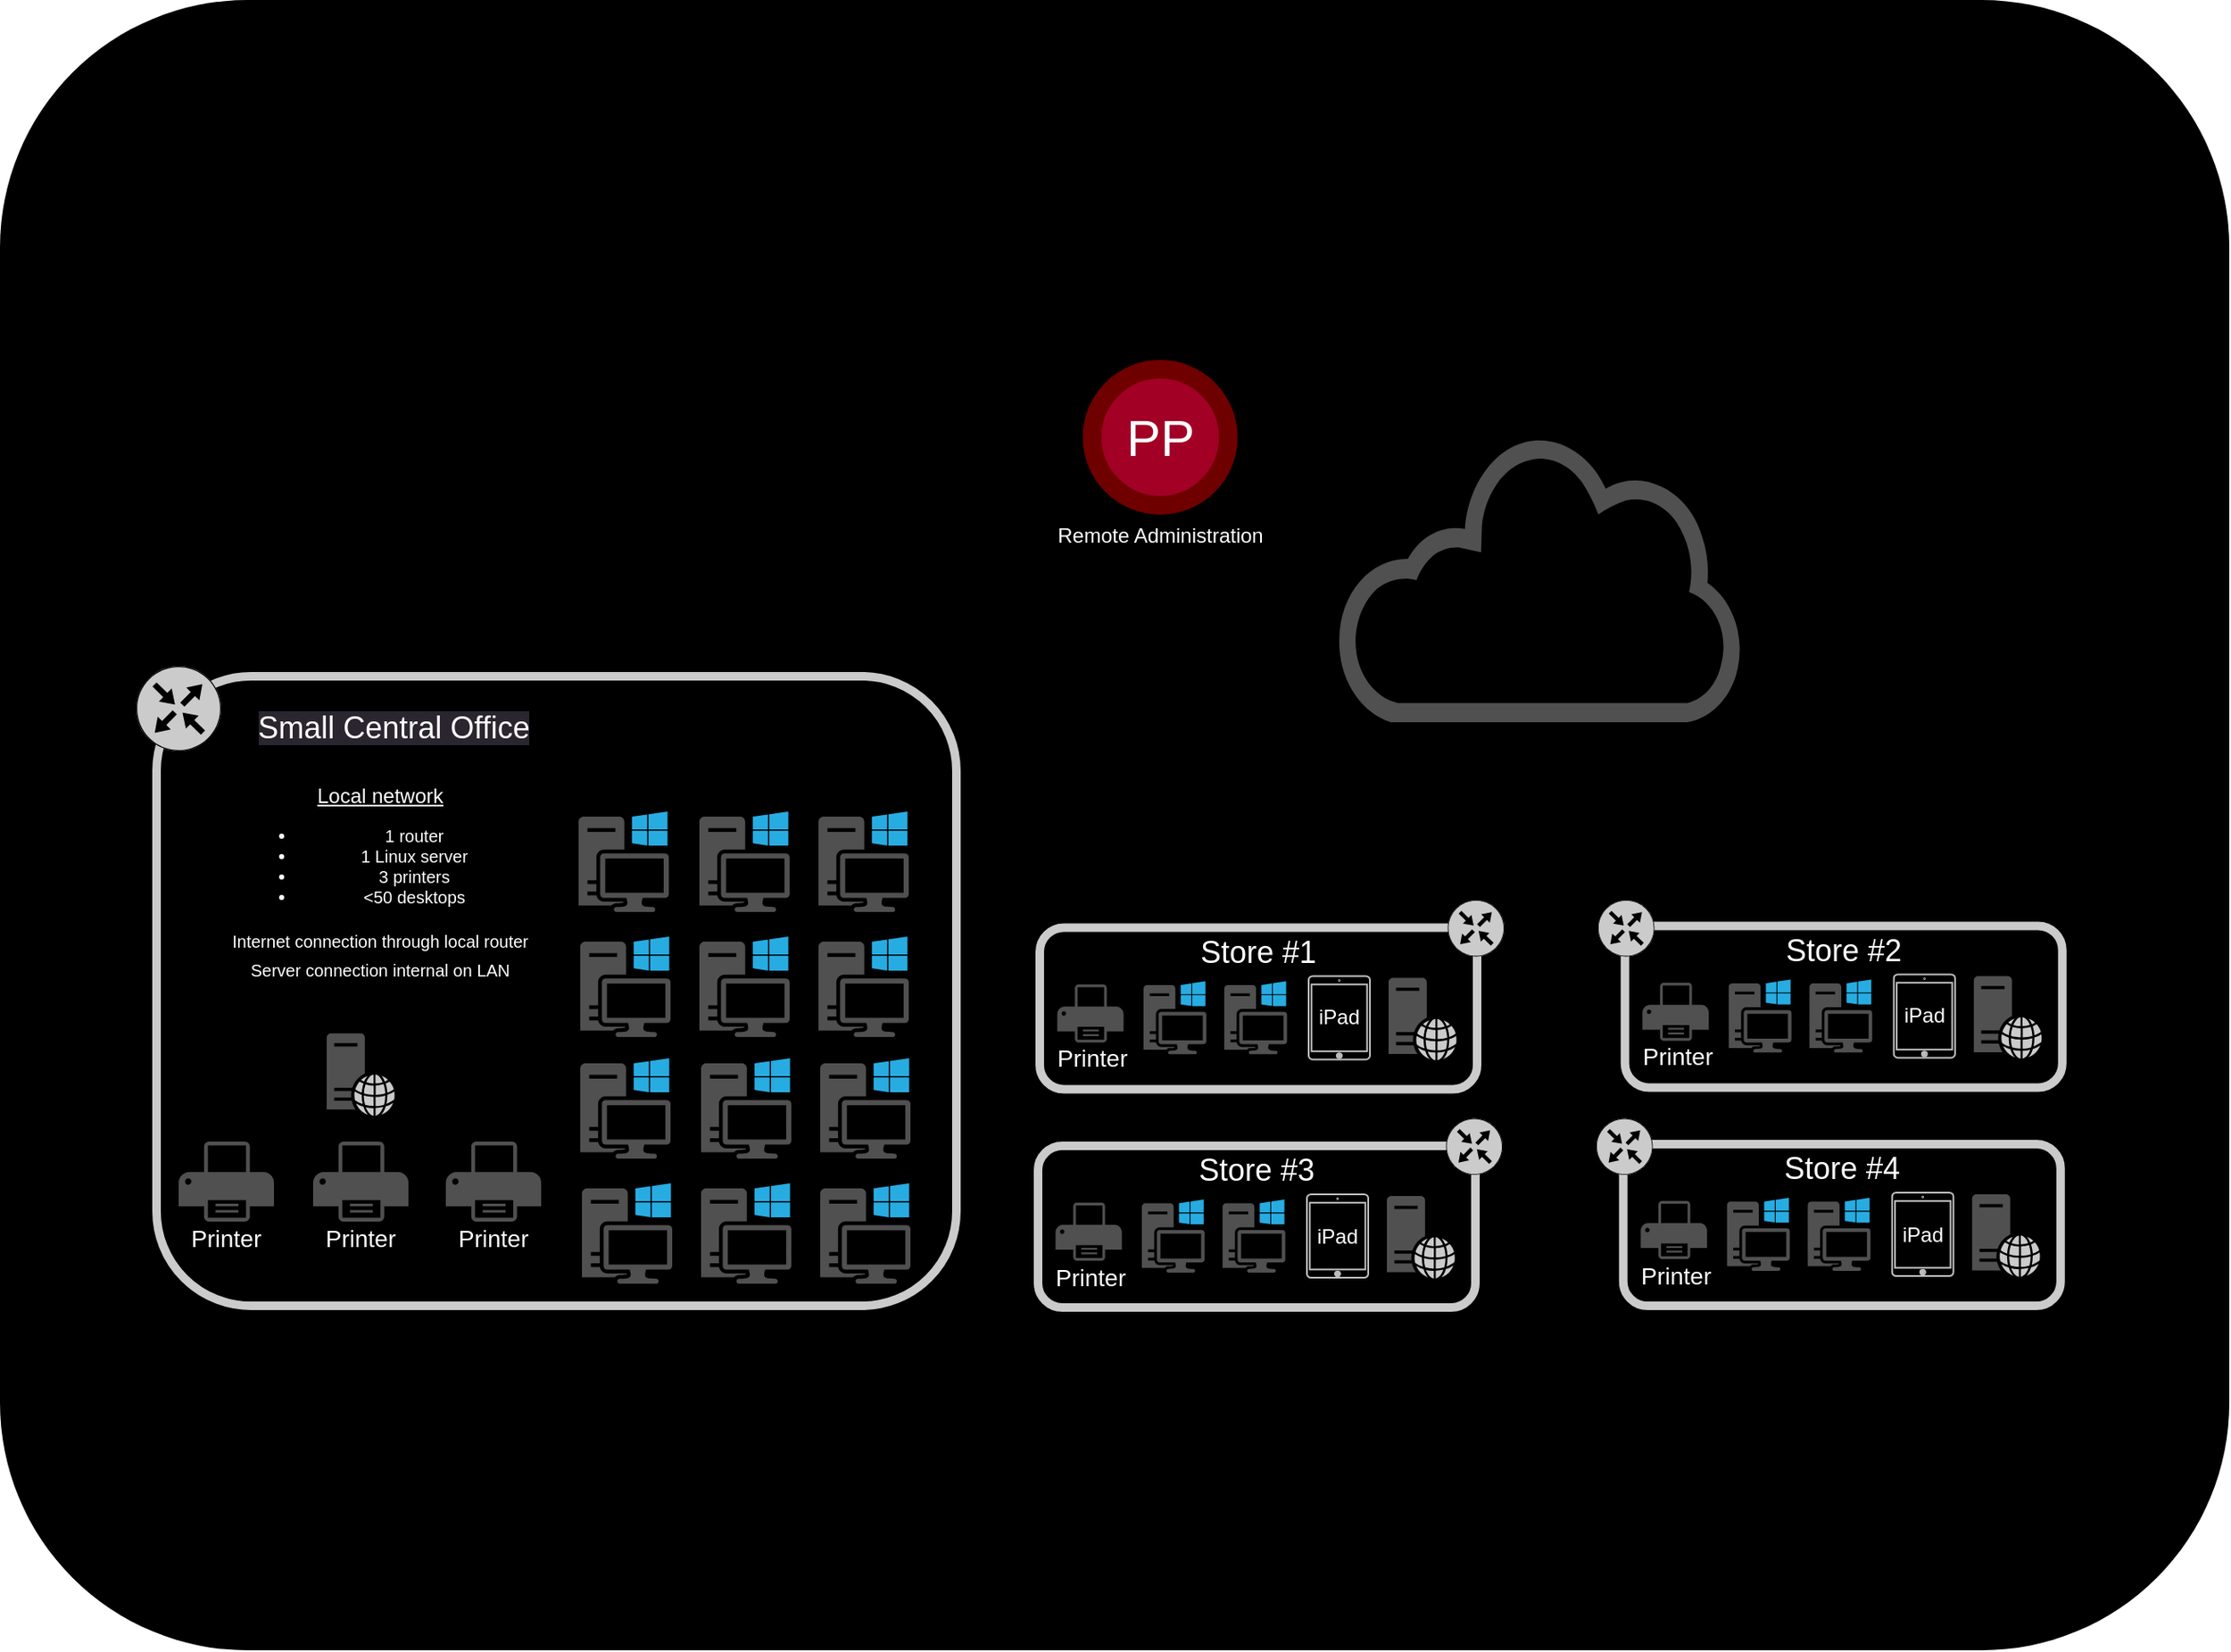 <mxfile>
    <diagram id="j8pm7qa9IiimDFJe2ZHl" name="Page-1">
        <mxGraphModel dx="1664" dy="1126" grid="1" gridSize="10" guides="1" tooltips="1" connect="1" arrows="1" fold="1" page="1" pageScale="1" pageWidth="850" pageHeight="1100" math="0" shadow="0">
            <root>
                <mxCell id="0"/>
                <mxCell id="1" parent="0"/>
                <mxCell id="280" value="" style="rounded=1;whiteSpace=wrap;html=1;labelBackgroundColor=none;fillStyle=solid;gradientDirection=radial;fillColor=#000000;strokeColor=none;" vertex="1" parent="1">
                    <mxGeometry x="260" y="290" width="1310" height="970" as="geometry"/>
                </mxCell>
                <mxCell id="83" value="" style="rounded=1;whiteSpace=wrap;html=1;strokeColor=#cccbcb;strokeWidth=5;fontSize=12;fontColor=#FFFFFF;fillColor=#000000;" parent="1" vertex="1">
                    <mxGeometry x="352" y="687.5" width="470" height="370" as="geometry"/>
                </mxCell>
                <mxCell id="39" value="" style="sketch=0;points=[[0.5,0,0],[1,0.5,0],[0.5,1,0],[0,0.5,0],[0.145,0.145,0],[0.856,0.145,0],[0.855,0.856,0],[0.145,0.855,0]];verticalLabelPosition=bottom;html=1;verticalAlign=top;aspect=fixed;align=center;pointerEvents=1;shape=mxgraph.cisco19.rect;prIcon=router;fillColor=#cccbcb;strokeColor=none;strokeWidth=11;fontSize=20;fontColor=#FFFFFF;" parent="1" vertex="1">
                    <mxGeometry x="340" y="681.5" width="50" height="50" as="geometry"/>
                </mxCell>
                <mxCell id="30" value="" style="sketch=0;pointerEvents=1;shadow=0;dashed=0;html=1;strokeColor=none;fillColor=#505050;labelPosition=center;verticalLabelPosition=bottom;verticalAlign=top;outlineConnect=0;align=center;shape=mxgraph.office.devices.workstation_pc;strokeWidth=11;fontSize=20;fontColor=#FFFFFF;" parent="1" vertex="1">
                    <mxGeometry x="602" y="985.5" width="53" height="59" as="geometry"/>
                </mxCell>
                <mxCell id="31" value="" style="sketch=0;pointerEvents=1;shadow=0;dashed=0;html=1;strokeColor=none;fillColor=#505050;labelPosition=center;verticalLabelPosition=bottom;verticalAlign=top;outlineConnect=0;align=center;shape=mxgraph.office.devices.workstation_pc;strokeWidth=11;fontSize=20;fontColor=#FFFFFF;" parent="1" vertex="1">
                    <mxGeometry x="672" y="985.5" width="53" height="59" as="geometry"/>
                </mxCell>
                <mxCell id="32" value="" style="sketch=0;pointerEvents=1;shadow=0;dashed=0;html=1;strokeColor=none;fillColor=#505050;labelPosition=center;verticalLabelPosition=bottom;verticalAlign=top;outlineConnect=0;align=center;shape=mxgraph.office.devices.workstation_pc;strokeWidth=11;fontSize=20;fontColor=#FFFFFF;" parent="1" vertex="1">
                    <mxGeometry x="742" y="985.5" width="53" height="59" as="geometry"/>
                </mxCell>
                <mxCell id="33" value="" style="sketch=0;pointerEvents=1;shadow=0;dashed=0;html=1;strokeColor=none;fillColor=#505050;labelPosition=center;verticalLabelPosition=bottom;verticalAlign=top;outlineConnect=0;align=center;shape=mxgraph.office.devices.workstation_pc;strokeWidth=11;fontSize=20;fontColor=#FFFFFF;" parent="1" vertex="1">
                    <mxGeometry x="742" y="912" width="53" height="59" as="geometry"/>
                </mxCell>
                <mxCell id="34" value="" style="sketch=0;pointerEvents=1;shadow=0;dashed=0;html=1;strokeColor=none;fillColor=#505050;labelPosition=center;verticalLabelPosition=bottom;verticalAlign=top;outlineConnect=0;align=center;shape=mxgraph.office.devices.workstation_pc;strokeWidth=11;fontSize=20;fontColor=#FFFFFF;" parent="1" vertex="1">
                    <mxGeometry x="672" y="912" width="53" height="59" as="geometry"/>
                </mxCell>
                <mxCell id="35" value="" style="sketch=0;pointerEvents=1;shadow=0;dashed=0;html=1;strokeColor=none;fillColor=#505050;labelPosition=center;verticalLabelPosition=bottom;verticalAlign=top;outlineConnect=0;align=center;shape=mxgraph.office.devices.workstation_pc;strokeWidth=11;fontSize=20;fontColor=#FFFFFF;" parent="1" vertex="1">
                    <mxGeometry x="601" y="912" width="53" height="59" as="geometry"/>
                </mxCell>
                <mxCell id="36" value="&lt;span style=&quot;color: rgb(255, 255, 255); font-family: Helvetica; font-size: 18px; font-style: normal; font-variant-ligatures: normal; font-variant-caps: normal; font-weight: 400; letter-spacing: normal; orphans: 2; text-align: center; text-indent: 0px; text-transform: none; widows: 2; word-spacing: 0px; -webkit-text-stroke-width: 0px; background-color: rgb(42, 37, 47); text-decoration-thickness: initial; text-decoration-style: initial; text-decoration-color: initial; float: none; display: inline !important;&quot;&gt;Small Central Office&lt;/span&gt;" style="text;html=1;strokeColor=none;fillColor=none;align=center;verticalAlign=middle;whiteSpace=wrap;rounded=0;strokeWidth=11;fontSize=20;fontColor=#FFFFFF;" parent="1" vertex="1">
                    <mxGeometry x="396.25" y="696.5" width="190.5" height="40" as="geometry"/>
                </mxCell>
                <mxCell id="69" value="" style="sketch=0;pointerEvents=1;shadow=0;dashed=0;html=1;strokeColor=none;fillColor=#505050;labelPosition=center;verticalLabelPosition=bottom;verticalAlign=top;outlineConnect=0;align=center;shape=mxgraph.office.devices.workstation_pc;strokeWidth=11;fontSize=20;fontColor=#FFFFFF;" parent="1" vertex="1">
                    <mxGeometry x="601" y="840.5" width="53" height="59" as="geometry"/>
                </mxCell>
                <mxCell id="70" value="" style="sketch=0;pointerEvents=1;shadow=0;dashed=0;html=1;strokeColor=none;fillColor=#505050;labelPosition=center;verticalLabelPosition=bottom;verticalAlign=top;outlineConnect=0;align=center;shape=mxgraph.office.devices.workstation_pc;strokeWidth=11;fontSize=20;fontColor=#FFFFFF;" parent="1" vertex="1">
                    <mxGeometry x="671" y="840.5" width="53" height="59" as="geometry"/>
                </mxCell>
                <mxCell id="71" value="" style="sketch=0;pointerEvents=1;shadow=0;dashed=0;html=1;strokeColor=none;fillColor=#505050;labelPosition=center;verticalLabelPosition=bottom;verticalAlign=top;outlineConnect=0;align=center;shape=mxgraph.office.devices.workstation_pc;strokeWidth=11;fontSize=20;fontColor=#FFFFFF;" parent="1" vertex="1">
                    <mxGeometry x="741" y="840.5" width="53" height="59" as="geometry"/>
                </mxCell>
                <mxCell id="72" value="" style="sketch=0;pointerEvents=1;shadow=0;dashed=0;html=1;strokeColor=none;fillColor=#505050;labelPosition=center;verticalLabelPosition=bottom;verticalAlign=top;outlineConnect=0;align=center;shape=mxgraph.office.devices.workstation_pc;strokeWidth=11;fontSize=20;fontColor=#FFFFFF;" parent="1" vertex="1">
                    <mxGeometry x="741" y="767" width="53" height="59" as="geometry"/>
                </mxCell>
                <mxCell id="73" value="" style="sketch=0;pointerEvents=1;shadow=0;dashed=0;html=1;strokeColor=none;fillColor=#505050;labelPosition=center;verticalLabelPosition=bottom;verticalAlign=top;outlineConnect=0;align=center;shape=mxgraph.office.devices.workstation_pc;strokeWidth=11;fontSize=20;fontColor=#FFFFFF;" parent="1" vertex="1">
                    <mxGeometry x="671" y="767" width="53" height="59" as="geometry"/>
                </mxCell>
                <mxCell id="74" value="" style="sketch=0;pointerEvents=1;shadow=0;dashed=0;html=1;strokeColor=none;fillColor=#505050;labelPosition=center;verticalLabelPosition=bottom;verticalAlign=top;outlineConnect=0;align=center;shape=mxgraph.office.devices.workstation_pc;strokeWidth=11;fontSize=20;fontColor=#FFFFFF;" parent="1" vertex="1">
                    <mxGeometry x="600" y="767" width="53" height="59" as="geometry"/>
                </mxCell>
                <mxCell id="80" value="&lt;font style=&quot;&quot;&gt;&lt;font style=&quot;font-size: 12px;&quot;&gt;&lt;u&gt;Local network&lt;/u&gt;&lt;/font&gt;&lt;br&gt;&lt;ul style=&quot;font-size: 10px;&quot;&gt;&lt;li&gt;&lt;font style=&quot;font-size: 10px;&quot;&gt;1 router&lt;/font&gt;&lt;/li&gt;&lt;li&gt;&lt;font style=&quot;font-size: 10px;&quot;&gt;1 Linux server&lt;/font&gt;&lt;/li&gt;&lt;li&gt;&lt;font style=&quot;font-size: 10px;&quot;&gt;3 printers&lt;/font&gt;&lt;/li&gt;&lt;li&gt;&lt;font style=&quot;font-size: 10px;&quot;&gt;&amp;lt;50 desktops&lt;/font&gt;&lt;/li&gt;&lt;/ul&gt;&lt;span style=&quot;font-size: 10px;&quot;&gt;Internet connection through local router&lt;/span&gt;&lt;br&gt;&lt;font style=&quot;font-size: 10px;&quot;&gt;Server connection internal on LAN&lt;/font&gt;&lt;/font&gt;" style="text;html=1;strokeColor=none;fillColor=none;align=center;verticalAlign=middle;whiteSpace=wrap;rounded=0;strokeWidth=11;fontSize=14;fontColor=#FFFFFF;" parent="1" vertex="1">
                    <mxGeometry x="371" y="712.5" width="225" height="190" as="geometry"/>
                </mxCell>
                <mxCell id="26" value="" style="sketch=0;pointerEvents=1;shadow=0;dashed=0;html=1;strokeColor=none;fillColor=#505050;labelPosition=center;verticalLabelPosition=bottom;outlineConnect=0;verticalAlign=top;align=left;shape=mxgraph.office.clouds.cloud;strokeWidth=11;fontSize=20;fontColor=#FFFFFF;fillStyle=auto;gradientColor=none;gradientDirection=radial;" parent="1" vertex="1">
                    <mxGeometry x="1046.15" y="546.55" width="240" height="167.95" as="geometry"/>
                </mxCell>
                <mxCell id="202" value="" style="edgeStyle=segmentEdgeStyle;endArrow=classic;html=1;rounded=1;endSize=8;startSize=8;fontSize=12;fontColor=#FFFFFF;elbow=vertical;entryX=0.5;entryY=0;entryDx=0;entryDy=0;entryPerimeter=0;startArrow=classic;startFill=1;" parent="1" source="26" target="39" edge="1">
                    <mxGeometry width="50" height="50" relative="1" as="geometry">
                        <mxPoint x="760" y="490" as="sourcePoint"/>
                        <mxPoint x="1120" y="290" as="targetPoint"/>
                        <Array as="points">
                            <mxPoint x="750" y="640"/>
                            <mxPoint x="365" y="640"/>
                        </Array>
                    </mxGeometry>
                </mxCell>
                <mxCell id="212" value="" style="rounded=1;whiteSpace=wrap;html=1;strokeColor=#cccbcb;strokeWidth=5;fontSize=12;fontColor=#FFFFFF;fillColor=#000000;" vertex="1" parent="1">
                    <mxGeometry x="1213.87" y="962.5" width="257" height="95" as="geometry"/>
                </mxCell>
                <mxCell id="213" value="" style="sketch=0;points=[[0.5,0,0],[1,0.5,0],[0.5,1,0],[0,0.5,0],[0.145,0.145,0],[0.856,0.145,0],[0.855,0.856,0],[0.145,0.855,0]];verticalLabelPosition=bottom;html=1;verticalAlign=top;aspect=fixed;align=center;pointerEvents=1;shape=mxgraph.cisco19.rect;prIcon=router;fillColor=#cccbcb;strokeColor=none;strokeWidth=11;fontSize=20;fontColor=#FFFFFF;" vertex="1" parent="1">
                    <mxGeometry x="1198" y="947.28" width="33.221" height="33.221" as="geometry"/>
                </mxCell>
                <mxCell id="214" value="" style="sketch=0;pointerEvents=1;shadow=0;dashed=0;html=1;strokeColor=none;fillColor=#505050;labelPosition=center;verticalLabelPosition=bottom;verticalAlign=top;outlineConnect=0;align=center;shape=mxgraph.office.servers.web_server_ghosted;rounded=1;strokeWidth=5;fontSize=12;fontColor=#FFFFFF;" vertex="1" parent="1">
                    <mxGeometry x="1418.87" y="991.99" width="40" height="48.51" as="geometry"/>
                </mxCell>
                <mxCell id="215" value="&lt;span style=&quot;color: rgb(255, 255, 255); font-family: Helvetica; font-size: 18px; font-style: normal; font-variant-ligatures: normal; font-variant-caps: normal; font-weight: 400; letter-spacing: normal; orphans: 2; text-align: center; text-indent: 0px; text-transform: none; widows: 2; word-spacing: 0px; -webkit-text-stroke-width: 0px; text-decoration-thickness: initial; text-decoration-style: initial; text-decoration-color: initial; float: none; display: inline !important;&quot;&gt;Store #4&lt;/span&gt;" style="text;html=1;strokeColor=none;fillColor=none;align=center;verticalAlign=middle;whiteSpace=wrap;rounded=0;strokeWidth=11;fontSize=20;fontColor=#FFFFFF;" vertex="1" parent="1">
                    <mxGeometry x="1247.12" y="956" width="190.5" height="40" as="geometry"/>
                </mxCell>
                <mxCell id="216" value="" style="sketch=0;pointerEvents=1;shadow=0;dashed=0;html=1;strokeColor=none;fillColor=#505050;labelPosition=center;verticalLabelPosition=bottom;verticalAlign=top;outlineConnect=0;align=center;shape=mxgraph.office.devices.printer;strokeWidth=11;fontSize=20;fontColor=#FFFFFF;" vertex="1" parent="1">
                    <mxGeometry x="1224.14" y="995.864" width="38.973" height="34.182" as="geometry"/>
                </mxCell>
                <mxCell id="217" value="&lt;span style=&quot;font-size: 14px;&quot;&gt;Printer&lt;/span&gt;" style="text;html=1;strokeColor=none;fillColor=none;align=center;verticalAlign=middle;whiteSpace=wrap;rounded=0;strokeWidth=11;fontSize=20;fontColor=#FFFFFF;" vertex="1" parent="1">
                    <mxGeometry x="1224.14" y="1025.682" width="41.757" height="21.818" as="geometry"/>
                </mxCell>
                <mxCell id="218" value="" style="sketch=0;pointerEvents=1;shadow=0;dashed=0;html=1;strokeColor=none;fillColor=#505050;labelPosition=center;verticalLabelPosition=bottom;verticalAlign=top;outlineConnect=0;align=center;shape=mxgraph.office.devices.workstation_pc;strokeWidth=11;fontSize=20;fontColor=#FFFFFF;" vertex="1" parent="1">
                    <mxGeometry x="1322.269" y="994.045" width="36.885" height="42.909" as="geometry"/>
                </mxCell>
                <mxCell id="219" value="" style="sketch=0;pointerEvents=1;shadow=0;dashed=0;html=1;strokeColor=none;fillColor=#505050;labelPosition=center;verticalLabelPosition=bottom;verticalAlign=top;outlineConnect=0;align=center;shape=mxgraph.office.devices.workstation_pc;strokeWidth=11;fontSize=20;fontColor=#FFFFFF;" vertex="1" parent="1">
                    <mxGeometry x="1274.856" y="994.045" width="36.885" height="42.909" as="geometry"/>
                </mxCell>
                <mxCell id="220" value="" style="html=1;verticalLabelPosition=bottom;labelBackgroundColor=#ffffff;verticalAlign=top;shadow=0;dashed=0;strokeWidth=1;shape=mxgraph.ios7.misc.ipad7inch;strokeColor=#c0c0c0;rounded=1;fontSize=12;fontColor=#FFFFFF;fillColor=none;" vertex="1" parent="1">
                    <mxGeometry x="1371.87" y="991" width="36" height="49" as="geometry"/>
                </mxCell>
                <mxCell id="221" value="iPad" style="text;html=1;strokeColor=none;fillColor=none;align=center;verticalAlign=middle;whiteSpace=wrap;rounded=0;strokeWidth=5;fontSize=12;fontColor=#FFFFFF;" vertex="1" parent="1">
                    <mxGeometry x="1359.87" y="1000.5" width="60" height="30" as="geometry"/>
                </mxCell>
                <mxCell id="222" value="" style="group" vertex="1" connectable="0" parent="1">
                    <mxGeometry x="870" y="957" width="257" height="101.5" as="geometry"/>
                </mxCell>
                <mxCell id="138" value="" style="rounded=1;whiteSpace=wrap;html=1;strokeColor=#cccbcb;strokeWidth=5;fontSize=12;fontColor=#FFFFFF;fillColor=#000000;" parent="222" vertex="1">
                    <mxGeometry y="6.5" width="257" height="95" as="geometry"/>
                </mxCell>
                <mxCell id="191" value="" style="sketch=0;pointerEvents=1;shadow=0;dashed=0;html=1;strokeColor=none;fillColor=#505050;labelPosition=center;verticalLabelPosition=bottom;verticalAlign=top;outlineConnect=0;align=center;shape=mxgraph.office.servers.web_server_ghosted;rounded=1;strokeWidth=5;fontSize=12;fontColor=#FFFFFF;" parent="222" vertex="1">
                    <mxGeometry x="205" y="35.99" width="40" height="48.51" as="geometry"/>
                </mxCell>
                <mxCell id="158" value="&lt;span style=&quot;color: rgb(255, 255, 255); font-family: Helvetica; font-size: 18px; font-style: normal; font-variant-ligatures: normal; font-variant-caps: normal; font-weight: 400; letter-spacing: normal; orphans: 2; text-align: center; text-indent: 0px; text-transform: none; widows: 2; word-spacing: 0px; -webkit-text-stroke-width: 0px; text-decoration-thickness: initial; text-decoration-style: initial; text-decoration-color: initial; float: none; display: inline !important;&quot;&gt;Store #3&lt;/span&gt;" style="text;html=1;strokeColor=none;fillColor=none;align=center;verticalAlign=middle;whiteSpace=wrap;rounded=0;strokeWidth=11;fontSize=20;fontColor=#FFFFFF;" parent="222" vertex="1">
                    <mxGeometry x="33.25" width="190.5" height="40" as="geometry"/>
                </mxCell>
                <mxCell id="140" value="" style="sketch=0;pointerEvents=1;shadow=0;dashed=0;html=1;strokeColor=none;fillColor=#505050;labelPosition=center;verticalLabelPosition=bottom;verticalAlign=top;outlineConnect=0;align=center;shape=mxgraph.office.devices.printer;strokeWidth=11;fontSize=20;fontColor=#FFFFFF;" parent="222" vertex="1">
                    <mxGeometry x="10.27" y="39.864" width="38.973" height="34.182" as="geometry"/>
                </mxCell>
                <mxCell id="142" value="&lt;span style=&quot;font-size: 14px;&quot;&gt;Printer&lt;/span&gt;" style="text;html=1;strokeColor=none;fillColor=none;align=center;verticalAlign=middle;whiteSpace=wrap;rounded=0;strokeWidth=11;fontSize=20;fontColor=#FFFFFF;" parent="222" vertex="1">
                    <mxGeometry x="10.27" y="69.682" width="41.757" height="21.818" as="geometry"/>
                </mxCell>
                <mxCell id="144" value="" style="sketch=0;pointerEvents=1;shadow=0;dashed=0;html=1;strokeColor=none;fillColor=#505050;labelPosition=center;verticalLabelPosition=bottom;verticalAlign=top;outlineConnect=0;align=center;shape=mxgraph.office.devices.workstation_pc;strokeWidth=11;fontSize=20;fontColor=#FFFFFF;" parent="222" vertex="1">
                    <mxGeometry x="108.399" y="38.045" width="36.885" height="42.909" as="geometry"/>
                </mxCell>
                <mxCell id="145" value="" style="sketch=0;pointerEvents=1;shadow=0;dashed=0;html=1;strokeColor=none;fillColor=#505050;labelPosition=center;verticalLabelPosition=bottom;verticalAlign=top;outlineConnect=0;align=center;shape=mxgraph.office.devices.workstation_pc;strokeWidth=11;fontSize=20;fontColor=#FFFFFF;" parent="222" vertex="1">
                    <mxGeometry x="60.986" y="38.045" width="36.885" height="42.909" as="geometry"/>
                </mxCell>
                <mxCell id="173" value="" style="html=1;verticalLabelPosition=bottom;labelBackgroundColor=#ffffff;verticalAlign=top;shadow=0;dashed=0;strokeWidth=1;shape=mxgraph.ios7.misc.ipad7inch;strokeColor=#c0c0c0;rounded=1;fontSize=12;fontColor=#FFFFFF;fillColor=none;" parent="222" vertex="1">
                    <mxGeometry x="158" y="35" width="36" height="49" as="geometry"/>
                </mxCell>
                <mxCell id="174" value="iPad" style="text;html=1;strokeColor=none;fillColor=none;align=center;verticalAlign=middle;whiteSpace=wrap;rounded=0;strokeWidth=5;fontSize=12;fontColor=#FFFFFF;" parent="222" vertex="1">
                    <mxGeometry x="146" y="44.5" width="60" height="30" as="geometry"/>
                </mxCell>
                <mxCell id="141" value="" style="sketch=0;points=[[0.5,0,0],[1,0.5,0],[0.5,1,0],[0,0.5,0],[0.145,0.145,0],[0.856,0.145,0],[0.855,0.856,0],[0.145,0.855,0]];verticalLabelPosition=bottom;html=1;verticalAlign=top;aspect=fixed;align=center;pointerEvents=1;shape=mxgraph.cisco19.rect;prIcon=router;fillColor=#cccbcb;strokeColor=none;strokeWidth=11;fontSize=20;fontColor=#FFFFFF;" parent="1" vertex="1">
                    <mxGeometry x="1109.78" y="947.28" width="33.221" height="33.221" as="geometry"/>
                </mxCell>
                <mxCell id="234" value="" style="rounded=1;whiteSpace=wrap;html=1;strokeColor=#cccbcb;strokeWidth=5;fontSize=12;fontColor=#FFFFFF;fillColor=#000000;" vertex="1" parent="1">
                    <mxGeometry x="1214.87" y="834.22" width="257" height="95" as="geometry"/>
                </mxCell>
                <mxCell id="235" value="" style="sketch=0;points=[[0.5,0,0],[1,0.5,0],[0.5,1,0],[0,0.5,0],[0.145,0.145,0],[0.856,0.145,0],[0.855,0.856,0],[0.145,0.855,0]];verticalLabelPosition=bottom;html=1;verticalAlign=top;aspect=fixed;align=center;pointerEvents=1;shape=mxgraph.cisco19.rect;prIcon=router;fillColor=#cccbcb;strokeColor=none;strokeWidth=11;fontSize=20;fontColor=#FFFFFF;" vertex="1" parent="1">
                    <mxGeometry x="1199" y="819" width="33.221" height="33.221" as="geometry"/>
                </mxCell>
                <mxCell id="236" value="" style="sketch=0;pointerEvents=1;shadow=0;dashed=0;html=1;strokeColor=none;fillColor=#505050;labelPosition=center;verticalLabelPosition=bottom;verticalAlign=top;outlineConnect=0;align=center;shape=mxgraph.office.servers.web_server_ghosted;rounded=1;strokeWidth=5;fontSize=12;fontColor=#FFFFFF;" vertex="1" parent="1">
                    <mxGeometry x="1419.87" y="863.71" width="40" height="48.51" as="geometry"/>
                </mxCell>
                <mxCell id="237" value="&lt;span style=&quot;color: rgb(255, 255, 255); font-family: Helvetica; font-size: 18px; font-style: normal; font-variant-ligatures: normal; font-variant-caps: normal; font-weight: 400; letter-spacing: normal; orphans: 2; text-align: center; text-indent: 0px; text-transform: none; widows: 2; word-spacing: 0px; -webkit-text-stroke-width: 0px; text-decoration-thickness: initial; text-decoration-style: initial; text-decoration-color: initial; float: none; display: inline !important;&quot;&gt;Store #2&lt;/span&gt;" style="text;html=1;strokeColor=none;fillColor=none;align=center;verticalAlign=middle;whiteSpace=wrap;rounded=0;strokeWidth=11;fontSize=20;fontColor=#FFFFFF;" vertex="1" parent="1">
                    <mxGeometry x="1248.12" y="827.72" width="190.5" height="40" as="geometry"/>
                </mxCell>
                <mxCell id="238" value="" style="sketch=0;pointerEvents=1;shadow=0;dashed=0;html=1;strokeColor=none;fillColor=#505050;labelPosition=center;verticalLabelPosition=bottom;verticalAlign=top;outlineConnect=0;align=center;shape=mxgraph.office.devices.printer;strokeWidth=11;fontSize=20;fontColor=#FFFFFF;" vertex="1" parent="1">
                    <mxGeometry x="1225.14" y="867.584" width="38.973" height="34.182" as="geometry"/>
                </mxCell>
                <mxCell id="239" value="&lt;span style=&quot;font-size: 14px;&quot;&gt;Printer&lt;/span&gt;" style="text;html=1;strokeColor=none;fillColor=none;align=center;verticalAlign=middle;whiteSpace=wrap;rounded=0;strokeWidth=11;fontSize=20;fontColor=#FFFFFF;" vertex="1" parent="1">
                    <mxGeometry x="1225.14" y="897.402" width="41.757" height="21.818" as="geometry"/>
                </mxCell>
                <mxCell id="240" value="" style="sketch=0;pointerEvents=1;shadow=0;dashed=0;html=1;strokeColor=none;fillColor=#505050;labelPosition=center;verticalLabelPosition=bottom;verticalAlign=top;outlineConnect=0;align=center;shape=mxgraph.office.devices.workstation_pc;strokeWidth=11;fontSize=20;fontColor=#FFFFFF;" vertex="1" parent="1">
                    <mxGeometry x="1323.269" y="865.765" width="36.885" height="42.909" as="geometry"/>
                </mxCell>
                <mxCell id="241" value="" style="sketch=0;pointerEvents=1;shadow=0;dashed=0;html=1;strokeColor=none;fillColor=#505050;labelPosition=center;verticalLabelPosition=bottom;verticalAlign=top;outlineConnect=0;align=center;shape=mxgraph.office.devices.workstation_pc;strokeWidth=11;fontSize=20;fontColor=#FFFFFF;" vertex="1" parent="1">
                    <mxGeometry x="1275.856" y="865.765" width="36.885" height="42.909" as="geometry"/>
                </mxCell>
                <mxCell id="242" value="" style="html=1;verticalLabelPosition=bottom;labelBackgroundColor=#ffffff;verticalAlign=top;shadow=0;dashed=0;strokeWidth=1;shape=mxgraph.ios7.misc.ipad7inch;strokeColor=#c0c0c0;rounded=1;fontSize=12;fontColor=#FFFFFF;fillColor=none;" vertex="1" parent="1">
                    <mxGeometry x="1372.87" y="862.72" width="36" height="49" as="geometry"/>
                </mxCell>
                <mxCell id="243" value="iPad" style="text;html=1;strokeColor=none;fillColor=none;align=center;verticalAlign=middle;whiteSpace=wrap;rounded=0;strokeWidth=5;fontSize=12;fontColor=#FFFFFF;" vertex="1" parent="1">
                    <mxGeometry x="1360.87" y="872.22" width="60" height="30" as="geometry"/>
                </mxCell>
                <mxCell id="244" value="" style="group" vertex="1" connectable="0" parent="1">
                    <mxGeometry x="871" y="828.72" width="257" height="101.5" as="geometry"/>
                </mxCell>
                <mxCell id="245" value="" style="rounded=1;whiteSpace=wrap;html=1;strokeColor=#cccbcb;strokeWidth=5;fontSize=12;fontColor=#FFFFFF;fillColor=#000000;" vertex="1" parent="244">
                    <mxGeometry y="6.5" width="257" height="95" as="geometry"/>
                </mxCell>
                <mxCell id="246" value="" style="sketch=0;pointerEvents=1;shadow=0;dashed=0;html=1;strokeColor=none;fillColor=#505050;labelPosition=center;verticalLabelPosition=bottom;verticalAlign=top;outlineConnect=0;align=center;shape=mxgraph.office.servers.web_server_ghosted;rounded=1;strokeWidth=5;fontSize=12;fontColor=#FFFFFF;" vertex="1" parent="244">
                    <mxGeometry x="205" y="35.99" width="40" height="48.51" as="geometry"/>
                </mxCell>
                <mxCell id="247" value="&lt;span style=&quot;color: rgb(255, 255, 255); font-family: Helvetica; font-size: 18px; font-style: normal; font-variant-ligatures: normal; font-variant-caps: normal; font-weight: 400; letter-spacing: normal; orphans: 2; text-align: center; text-indent: 0px; text-transform: none; widows: 2; word-spacing: 0px; -webkit-text-stroke-width: 0px; text-decoration-thickness: initial; text-decoration-style: initial; text-decoration-color: initial; float: none; display: inline !important;&quot;&gt;Store #1&lt;/span&gt;" style="text;html=1;strokeColor=none;fillColor=none;align=center;verticalAlign=middle;whiteSpace=wrap;rounded=0;strokeWidth=11;fontSize=20;fontColor=#FFFFFF;" vertex="1" parent="244">
                    <mxGeometry x="33.25" width="190.5" height="40" as="geometry"/>
                </mxCell>
                <mxCell id="248" value="" style="sketch=0;pointerEvents=1;shadow=0;dashed=0;html=1;strokeColor=none;fillColor=#505050;labelPosition=center;verticalLabelPosition=bottom;verticalAlign=top;outlineConnect=0;align=center;shape=mxgraph.office.devices.printer;strokeWidth=11;fontSize=20;fontColor=#FFFFFF;" vertex="1" parent="244">
                    <mxGeometry x="10.27" y="39.864" width="38.973" height="34.182" as="geometry"/>
                </mxCell>
                <mxCell id="249" value="&lt;span style=&quot;font-size: 14px;&quot;&gt;Printer&lt;/span&gt;" style="text;html=1;strokeColor=none;fillColor=none;align=center;verticalAlign=middle;whiteSpace=wrap;rounded=0;strokeWidth=11;fontSize=20;fontColor=#FFFFFF;" vertex="1" parent="244">
                    <mxGeometry x="10.27" y="69.682" width="41.757" height="21.818" as="geometry"/>
                </mxCell>
                <mxCell id="250" value="" style="sketch=0;pointerEvents=1;shadow=0;dashed=0;html=1;strokeColor=none;fillColor=#505050;labelPosition=center;verticalLabelPosition=bottom;verticalAlign=top;outlineConnect=0;align=center;shape=mxgraph.office.devices.workstation_pc;strokeWidth=11;fontSize=20;fontColor=#FFFFFF;" vertex="1" parent="244">
                    <mxGeometry x="108.399" y="38.045" width="36.885" height="42.909" as="geometry"/>
                </mxCell>
                <mxCell id="251" value="" style="sketch=0;pointerEvents=1;shadow=0;dashed=0;html=1;strokeColor=none;fillColor=#505050;labelPosition=center;verticalLabelPosition=bottom;verticalAlign=top;outlineConnect=0;align=center;shape=mxgraph.office.devices.workstation_pc;strokeWidth=11;fontSize=20;fontColor=#FFFFFF;" vertex="1" parent="244">
                    <mxGeometry x="60.986" y="38.045" width="36.885" height="42.909" as="geometry"/>
                </mxCell>
                <mxCell id="252" value="" style="html=1;verticalLabelPosition=bottom;labelBackgroundColor=#ffffff;verticalAlign=top;shadow=0;dashed=0;strokeWidth=1;shape=mxgraph.ios7.misc.ipad7inch;strokeColor=#c0c0c0;rounded=1;fontSize=12;fontColor=#FFFFFF;fillColor=none;" vertex="1" parent="244">
                    <mxGeometry x="158" y="35" width="36" height="49" as="geometry"/>
                </mxCell>
                <mxCell id="253" value="iPad" style="text;html=1;strokeColor=none;fillColor=none;align=center;verticalAlign=middle;whiteSpace=wrap;rounded=0;strokeWidth=5;fontSize=12;fontColor=#FFFFFF;" vertex="1" parent="244">
                    <mxGeometry x="146" y="44.5" width="60" height="30" as="geometry"/>
                </mxCell>
                <mxCell id="254" value="" style="sketch=0;points=[[0.5,0,0],[1,0.5,0],[0.5,1,0],[0,0.5,0],[0.145,0.145,0],[0.856,0.145,0],[0.855,0.856,0],[0.145,0.855,0]];verticalLabelPosition=bottom;html=1;verticalAlign=top;aspect=fixed;align=center;pointerEvents=1;shape=mxgraph.cisco19.rect;prIcon=router;fillColor=#cccbcb;strokeColor=none;strokeWidth=11;fontSize=20;fontColor=#FFFFFF;" vertex="1" parent="1">
                    <mxGeometry x="1110.78" y="819" width="33.221" height="33.221" as="geometry"/>
                </mxCell>
                <mxCell id="256" value="" style="group" vertex="1" connectable="0" parent="1">
                    <mxGeometry x="870" y="507.0" width="143.5" height="111" as="geometry"/>
                </mxCell>
                <mxCell id="21" value="&lt;font style=&quot;font-size: 12px;&quot; color=&quot;#ffffff&quot;&gt;Remote Administration&lt;/font&gt;" style="text;html=1;strokeColor=none;fillColor=none;align=center;verticalAlign=middle;whiteSpace=wrap;rounded=0;strokeWidth=11;fontSize=30;fontColor=#000000;" parent="256" vertex="1">
                    <mxGeometry y="71" width="143.5" height="40" as="geometry"/>
                </mxCell>
                <mxCell id="17" value="PP" style="ellipse;whiteSpace=wrap;html=1;aspect=fixed;strokeWidth=11;fontSize=30;fontColor=#ffffff;fillColor=#a20025;strokeColor=#6F0000;" parent="256" vertex="1">
                    <mxGeometry x="31.75" width="80" height="80" as="geometry"/>
                </mxCell>
                <mxCell id="257" value="" style="sketch=0;pointerEvents=1;shadow=0;dashed=0;html=1;strokeColor=none;fillColor=#505050;labelPosition=center;verticalLabelPosition=bottom;verticalAlign=top;outlineConnect=0;align=center;shape=mxgraph.office.servers.web_server_ghosted;rounded=1;strokeWidth=5;fontSize=12;fontColor=#FFFFFF;" vertex="1" parent="1">
                    <mxGeometry x="452" y="897.4" width="40" height="48.51" as="geometry"/>
                </mxCell>
                <mxCell id="258" value="" style="group" vertex="1" connectable="0" parent="1">
                    <mxGeometry x="520" y="961" width="60" height="69" as="geometry"/>
                </mxCell>
                <mxCell id="29" value="" style="sketch=0;pointerEvents=1;shadow=0;dashed=0;html=1;strokeColor=none;fillColor=#505050;labelPosition=center;verticalLabelPosition=bottom;verticalAlign=top;outlineConnect=0;align=center;shape=mxgraph.office.devices.printer;strokeWidth=11;fontSize=20;fontColor=#FFFFFF;" parent="258" vertex="1">
                    <mxGeometry x="2" width="56" height="47" as="geometry"/>
                </mxCell>
                <mxCell id="58" value="&lt;span style=&quot;font-size: 14px;&quot;&gt;Printer&lt;/span&gt;" style="text;html=1;strokeColor=none;fillColor=none;align=center;verticalAlign=middle;whiteSpace=wrap;rounded=0;strokeWidth=11;fontSize=20;fontColor=#FFFFFF;" parent="258" vertex="1">
                    <mxGeometry y="39" width="60" height="30" as="geometry"/>
                </mxCell>
                <mxCell id="259" value="" style="group" vertex="1" connectable="0" parent="1">
                    <mxGeometry x="442" y="961" width="60" height="69" as="geometry"/>
                </mxCell>
                <mxCell id="260" value="" style="sketch=0;pointerEvents=1;shadow=0;dashed=0;html=1;strokeColor=none;fillColor=#505050;labelPosition=center;verticalLabelPosition=bottom;verticalAlign=top;outlineConnect=0;align=center;shape=mxgraph.office.devices.printer;strokeWidth=11;fontSize=20;fontColor=#FFFFFF;" vertex="1" parent="259">
                    <mxGeometry x="2" width="56" height="47" as="geometry"/>
                </mxCell>
                <mxCell id="261" value="&lt;span style=&quot;font-size: 14px;&quot;&gt;Printer&lt;/span&gt;" style="text;html=1;strokeColor=none;fillColor=none;align=center;verticalAlign=middle;whiteSpace=wrap;rounded=0;strokeWidth=11;fontSize=20;fontColor=#FFFFFF;" vertex="1" parent="259">
                    <mxGeometry y="39" width="60" height="30" as="geometry"/>
                </mxCell>
                <mxCell id="269" value="" style="group" vertex="1" connectable="0" parent="1">
                    <mxGeometry x="363" y="961" width="60" height="69" as="geometry"/>
                </mxCell>
                <mxCell id="270" value="" style="sketch=0;pointerEvents=1;shadow=0;dashed=0;html=1;strokeColor=none;fillColor=#505050;labelPosition=center;verticalLabelPosition=bottom;verticalAlign=top;outlineConnect=0;align=center;shape=mxgraph.office.devices.printer;strokeWidth=11;fontSize=20;fontColor=#FFFFFF;" vertex="1" parent="269">
                    <mxGeometry x="2" width="56" height="47" as="geometry"/>
                </mxCell>
                <mxCell id="271" value="&lt;span style=&quot;font-size: 14px;&quot;&gt;Printer&lt;/span&gt;" style="text;html=1;strokeColor=none;fillColor=none;align=center;verticalAlign=middle;whiteSpace=wrap;rounded=0;strokeWidth=11;fontSize=20;fontColor=#FFFFFF;" vertex="1" parent="269">
                    <mxGeometry y="39" width="60" height="30" as="geometry"/>
                </mxCell>
                <mxCell id="272" value="" style="edgeStyle=segmentEdgeStyle;endArrow=classic;html=1;rounded=1;endSize=8;startSize=8;entryX=1;entryY=0.5;entryDx=0;entryDy=0;entryPerimeter=0;" edge="1" parent="1" source="26" target="254">
                    <mxGeometry width="50" height="50" relative="1" as="geometry">
                        <mxPoint x="1170" y="760" as="sourcePoint"/>
                        <mxPoint x="1191.15" y="750" as="targetPoint"/>
                        <Array as="points">
                            <mxPoint x="1170" y="836"/>
                        </Array>
                    </mxGeometry>
                </mxCell>
                <mxCell id="274" value="" style="edgeStyle=segmentEdgeStyle;endArrow=classic;html=1;rounded=1;endSize=8;startSize=8;entryX=1;entryY=0.5;entryDx=0;entryDy=0;entryPerimeter=0;" edge="1" parent="1" source="26" target="141">
                    <mxGeometry width="50" height="50" relative="1" as="geometry">
                        <mxPoint x="1180" y="690" as="sourcePoint"/>
                        <mxPoint x="1150" y="900" as="targetPoint"/>
                        <Array as="points">
                            <mxPoint x="1170" y="964"/>
                        </Array>
                    </mxGeometry>
                </mxCell>
                <mxCell id="275" value="" style="edgeStyle=segmentEdgeStyle;endArrow=classic;html=1;rounded=1;endSize=8;startSize=8;entryX=0;entryY=0.5;entryDx=0;entryDy=0;entryPerimeter=0;" edge="1" parent="1" source="26" target="235">
                    <mxGeometry width="50" height="50" relative="1" as="geometry">
                        <mxPoint x="1189.61" y="719" as="sourcePoint"/>
                        <mxPoint x="1239.61" y="819" as="targetPoint"/>
                        <Array as="points">
                            <mxPoint x="1170" y="836"/>
                        </Array>
                    </mxGeometry>
                </mxCell>
                <mxCell id="276" value="" style="edgeStyle=segmentEdgeStyle;endArrow=classic;html=1;rounded=1;endSize=8;startSize=8;entryX=0;entryY=0.5;entryDx=0;entryDy=0;entryPerimeter=0;" edge="1" parent="1" source="26" target="213">
                    <mxGeometry width="50" height="50" relative="1" as="geometry">
                        <mxPoint x="1169" y="826.0" as="sourcePoint"/>
                        <mxPoint x="1180" y="990" as="targetPoint"/>
                        <Array as="points">
                            <mxPoint x="1170" y="964"/>
                        </Array>
                    </mxGeometry>
                </mxCell>
                <mxCell id="279" style="edgeStyle=none;rounded=1;html=1;" edge="1" parent="1" source="21" target="26">
                    <mxGeometry relative="1" as="geometry"/>
                </mxCell>
            </root>
        </mxGraphModel>
    </diagram>
</mxfile>